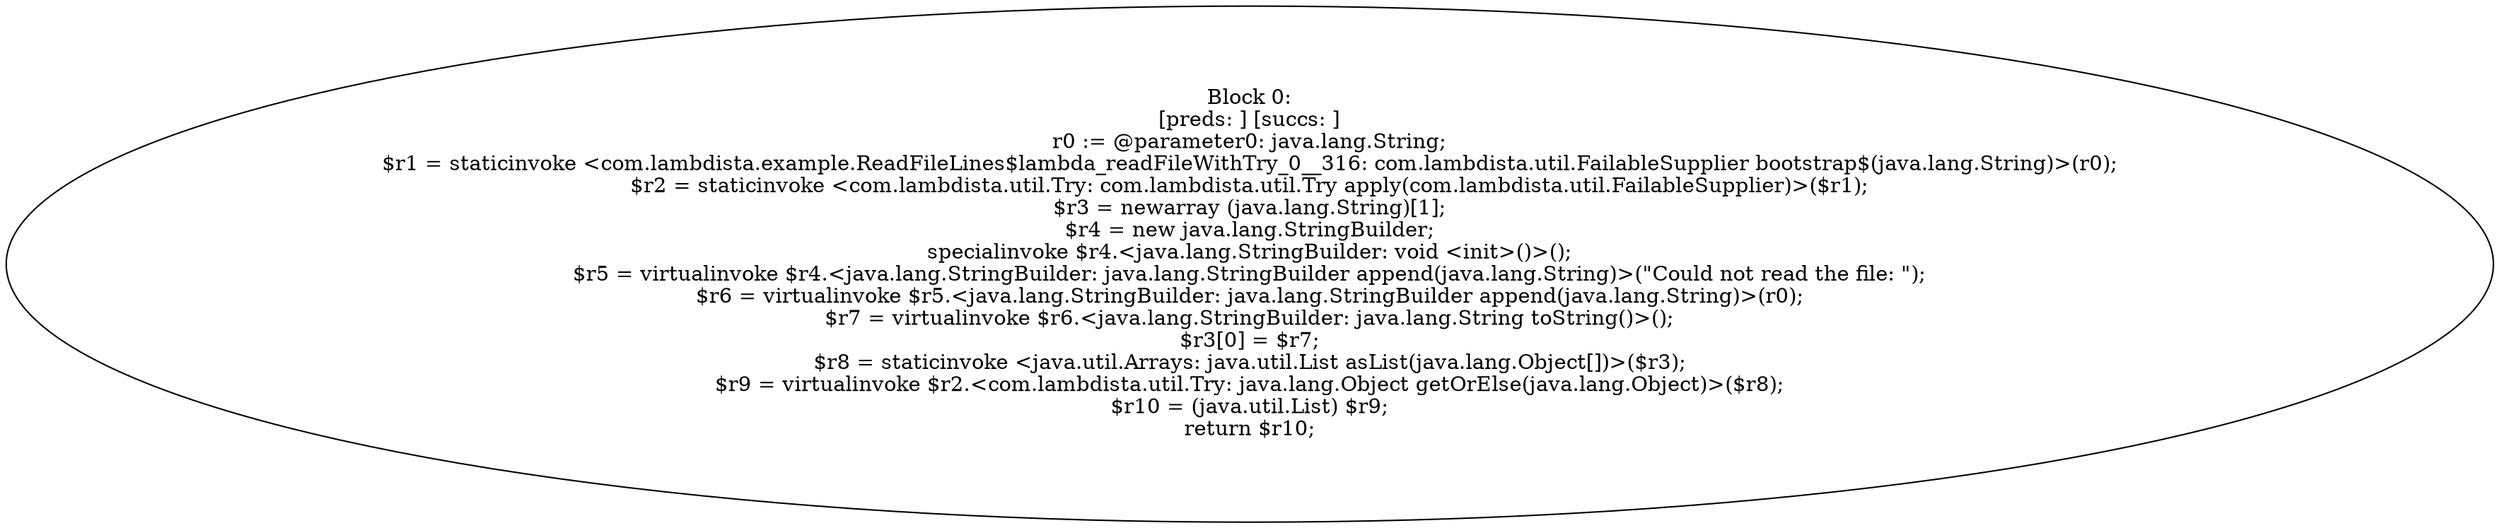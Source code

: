 digraph "unitGraph" {
    "Block 0:
[preds: ] [succs: ]
r0 := @parameter0: java.lang.String;
$r1 = staticinvoke <com.lambdista.example.ReadFileLines$lambda_readFileWithTry_0__316: com.lambdista.util.FailableSupplier bootstrap$(java.lang.String)>(r0);
$r2 = staticinvoke <com.lambdista.util.Try: com.lambdista.util.Try apply(com.lambdista.util.FailableSupplier)>($r1);
$r3 = newarray (java.lang.String)[1];
$r4 = new java.lang.StringBuilder;
specialinvoke $r4.<java.lang.StringBuilder: void <init>()>();
$r5 = virtualinvoke $r4.<java.lang.StringBuilder: java.lang.StringBuilder append(java.lang.String)>(\"Could not read the file: \");
$r6 = virtualinvoke $r5.<java.lang.StringBuilder: java.lang.StringBuilder append(java.lang.String)>(r0);
$r7 = virtualinvoke $r6.<java.lang.StringBuilder: java.lang.String toString()>();
$r3[0] = $r7;
$r8 = staticinvoke <java.util.Arrays: java.util.List asList(java.lang.Object[])>($r3);
$r9 = virtualinvoke $r2.<com.lambdista.util.Try: java.lang.Object getOrElse(java.lang.Object)>($r8);
$r10 = (java.util.List) $r9;
return $r10;
"
}

